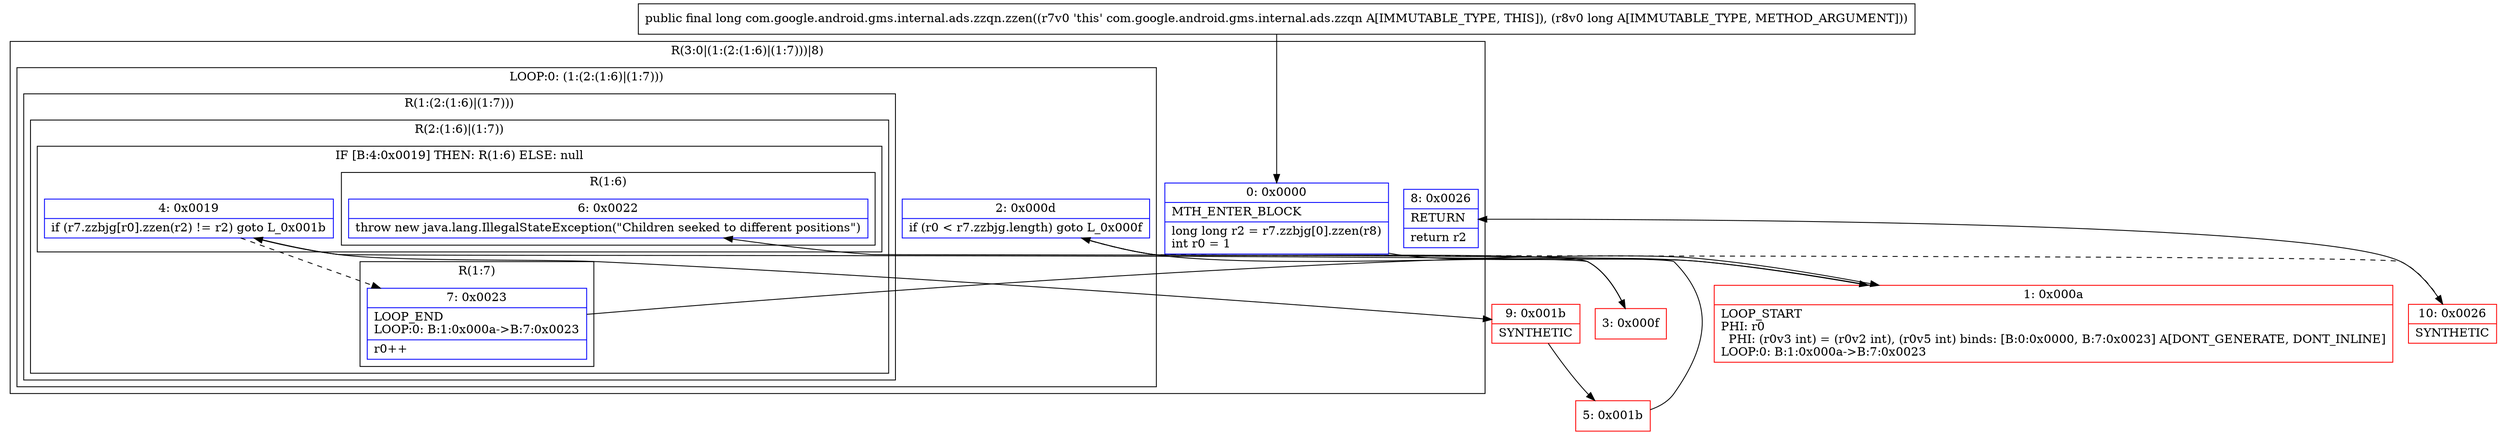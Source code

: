 digraph "CFG forcom.google.android.gms.internal.ads.zzqn.zzen(J)J" {
subgraph cluster_Region_943609465 {
label = "R(3:0|(1:(2:(1:6)|(1:7)))|8)";
node [shape=record,color=blue];
Node_0 [shape=record,label="{0\:\ 0x0000|MTH_ENTER_BLOCK\l|long long r2 = r7.zzbjg[0].zzen(r8)\lint r0 = 1\l}"];
subgraph cluster_LoopRegion_25562717 {
label = "LOOP:0: (1:(2:(1:6)|(1:7)))";
node [shape=record,color=blue];
Node_2 [shape=record,label="{2\:\ 0x000d|if (r0 \< r7.zzbjg.length) goto L_0x000f\l}"];
subgraph cluster_Region_57938075 {
label = "R(1:(2:(1:6)|(1:7)))";
node [shape=record,color=blue];
subgraph cluster_Region_1494551671 {
label = "R(2:(1:6)|(1:7))";
node [shape=record,color=blue];
subgraph cluster_IfRegion_791852309 {
label = "IF [B:4:0x0019] THEN: R(1:6) ELSE: null";
node [shape=record,color=blue];
Node_4 [shape=record,label="{4\:\ 0x0019|if (r7.zzbjg[r0].zzen(r2) != r2) goto L_0x001b\l}"];
subgraph cluster_Region_61186810 {
label = "R(1:6)";
node [shape=record,color=blue];
Node_6 [shape=record,label="{6\:\ 0x0022|throw new java.lang.IllegalStateException(\"Children seeked to different positions\")\l}"];
}
}
subgraph cluster_Region_37486205 {
label = "R(1:7)";
node [shape=record,color=blue];
Node_7 [shape=record,label="{7\:\ 0x0023|LOOP_END\lLOOP:0: B:1:0x000a\-\>B:7:0x0023\l|r0++\l}"];
}
}
}
}
Node_8 [shape=record,label="{8\:\ 0x0026|RETURN\l|return r2\l}"];
}
Node_1 [shape=record,color=red,label="{1\:\ 0x000a|LOOP_START\lPHI: r0 \l  PHI: (r0v3 int) = (r0v2 int), (r0v5 int) binds: [B:0:0x0000, B:7:0x0023] A[DONT_GENERATE, DONT_INLINE]\lLOOP:0: B:1:0x000a\-\>B:7:0x0023\l}"];
Node_3 [shape=record,color=red,label="{3\:\ 0x000f}"];
Node_5 [shape=record,color=red,label="{5\:\ 0x001b}"];
Node_9 [shape=record,color=red,label="{9\:\ 0x001b|SYNTHETIC\l}"];
Node_10 [shape=record,color=red,label="{10\:\ 0x0026|SYNTHETIC\l}"];
MethodNode[shape=record,label="{public final long com.google.android.gms.internal.ads.zzqn.zzen((r7v0 'this' com.google.android.gms.internal.ads.zzqn A[IMMUTABLE_TYPE, THIS]), (r8v0 long A[IMMUTABLE_TYPE, METHOD_ARGUMENT])) }"];
MethodNode -> Node_0;
Node_0 -> Node_1;
Node_2 -> Node_3;
Node_2 -> Node_10[style=dashed];
Node_4 -> Node_7[style=dashed];
Node_4 -> Node_9;
Node_7 -> Node_1;
Node_1 -> Node_2;
Node_3 -> Node_4;
Node_5 -> Node_6;
Node_9 -> Node_5;
Node_10 -> Node_8;
}

